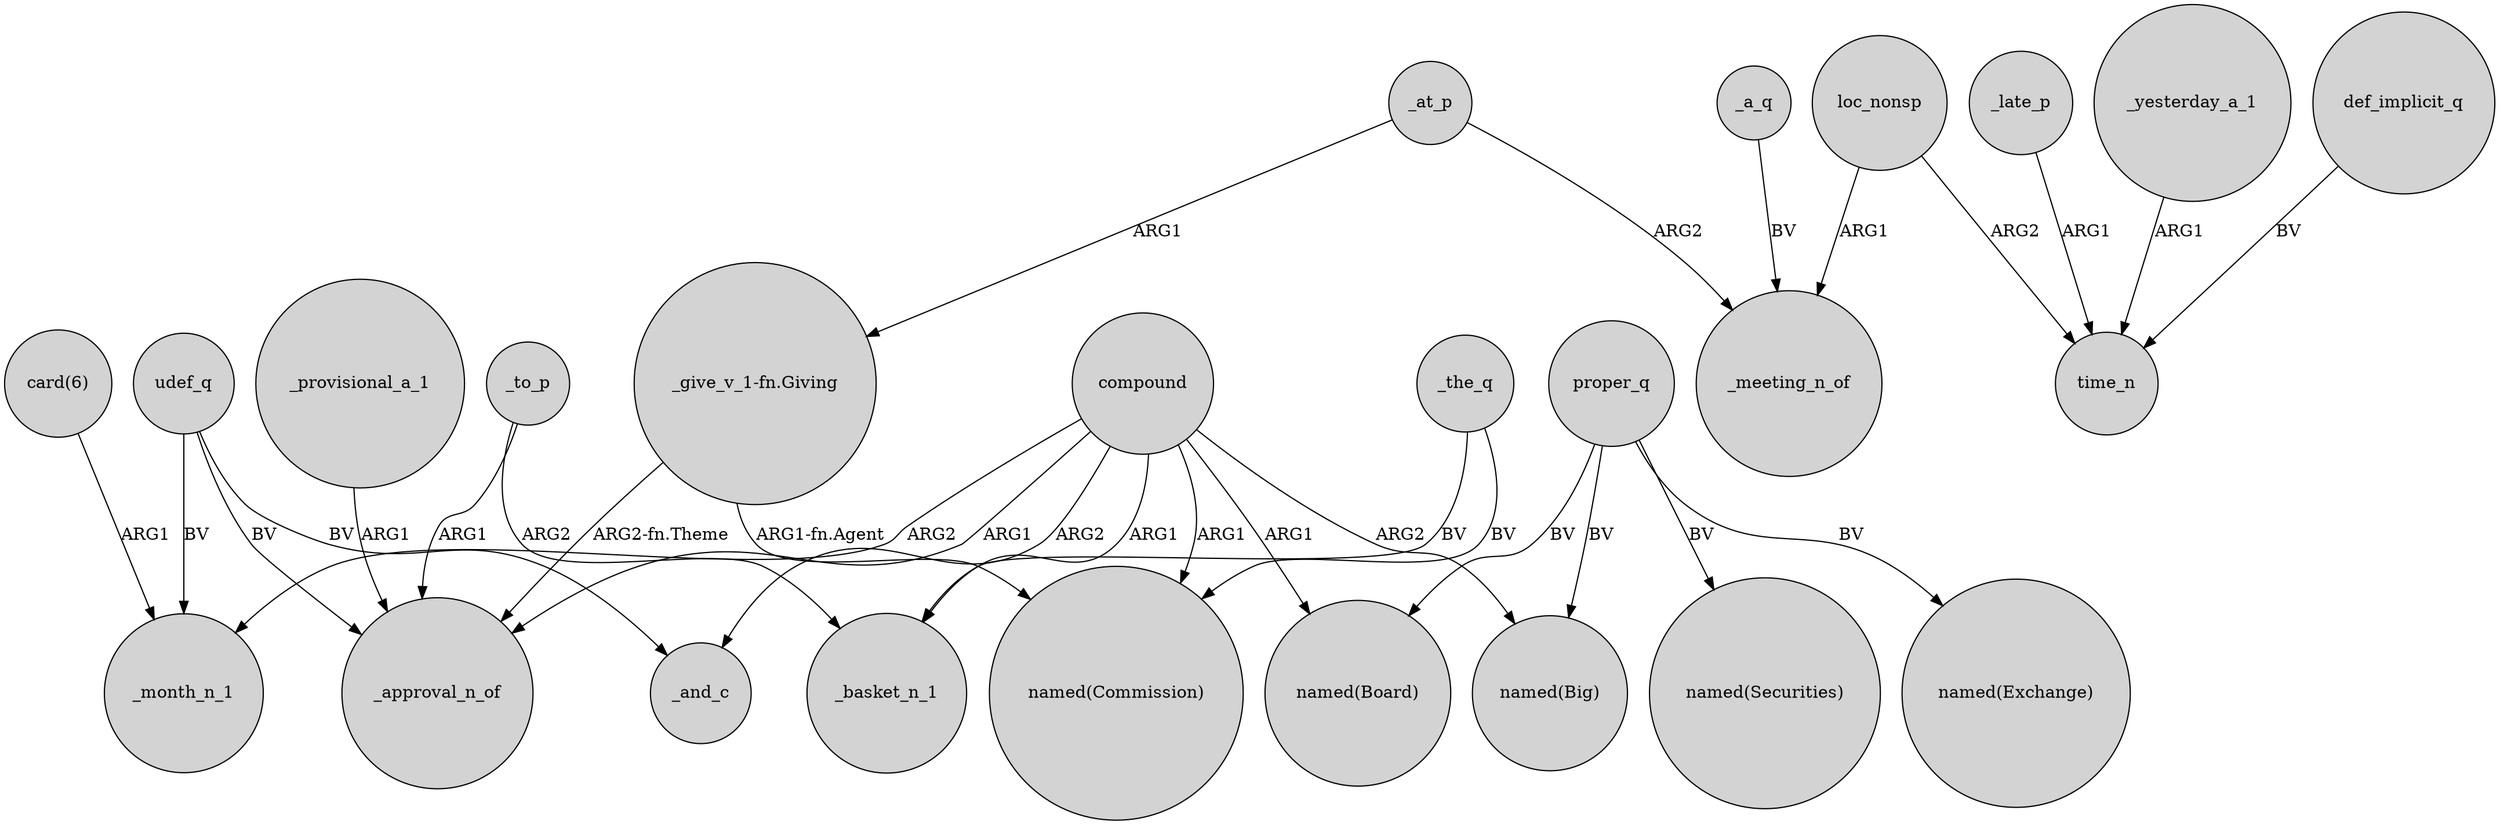 digraph {
	node [shape=circle style=filled]
	"_give_v_1-fn.Giving" -> _approval_n_of [label="ARG2-fn.Theme"]
	_late_p -> time_n [label=ARG1]
	_yesterday_a_1 -> time_n [label=ARG1]
	compound -> _month_n_1 [label=ARG2]
	_the_q -> _basket_n_1 [label=BV]
	compound -> "named(Commission)" [label=ARG1]
	_to_p -> _approval_n_of [label=ARG1]
	compound -> _basket_n_1 [label=ARG1]
	proper_q -> "named(Exchange)" [label=BV]
	"_give_v_1-fn.Giving" -> "named(Commission)" [label="ARG1-fn.Agent"]
	proper_q -> "named(Board)" [label=BV]
	udef_q -> _month_n_1 [label=BV]
	_a_q -> _meeting_n_of [label=BV]
	loc_nonsp -> _meeting_n_of [label=ARG1]
	loc_nonsp -> time_n [label=ARG2]
	_at_p -> _meeting_n_of [label=ARG2]
	compound -> _and_c [label=ARG2]
	compound -> "named(Board)" [label=ARG1]
	_at_p -> "_give_v_1-fn.Giving" [label=ARG1]
	compound -> _approval_n_of [label=ARG1]
	_provisional_a_1 -> _approval_n_of [label=ARG1]
	proper_q -> "named(Securities)" [label=BV]
	"card(6)" -> _month_n_1 [label=ARG1]
	udef_q -> _approval_n_of [label=BV]
	compound -> "named(Big)" [label=ARG2]
	udef_q -> _and_c [label=BV]
	_to_p -> _basket_n_1 [label=ARG2]
	_the_q -> "named(Commission)" [label=BV]
	def_implicit_q -> time_n [label=BV]
	proper_q -> "named(Big)" [label=BV]
}
